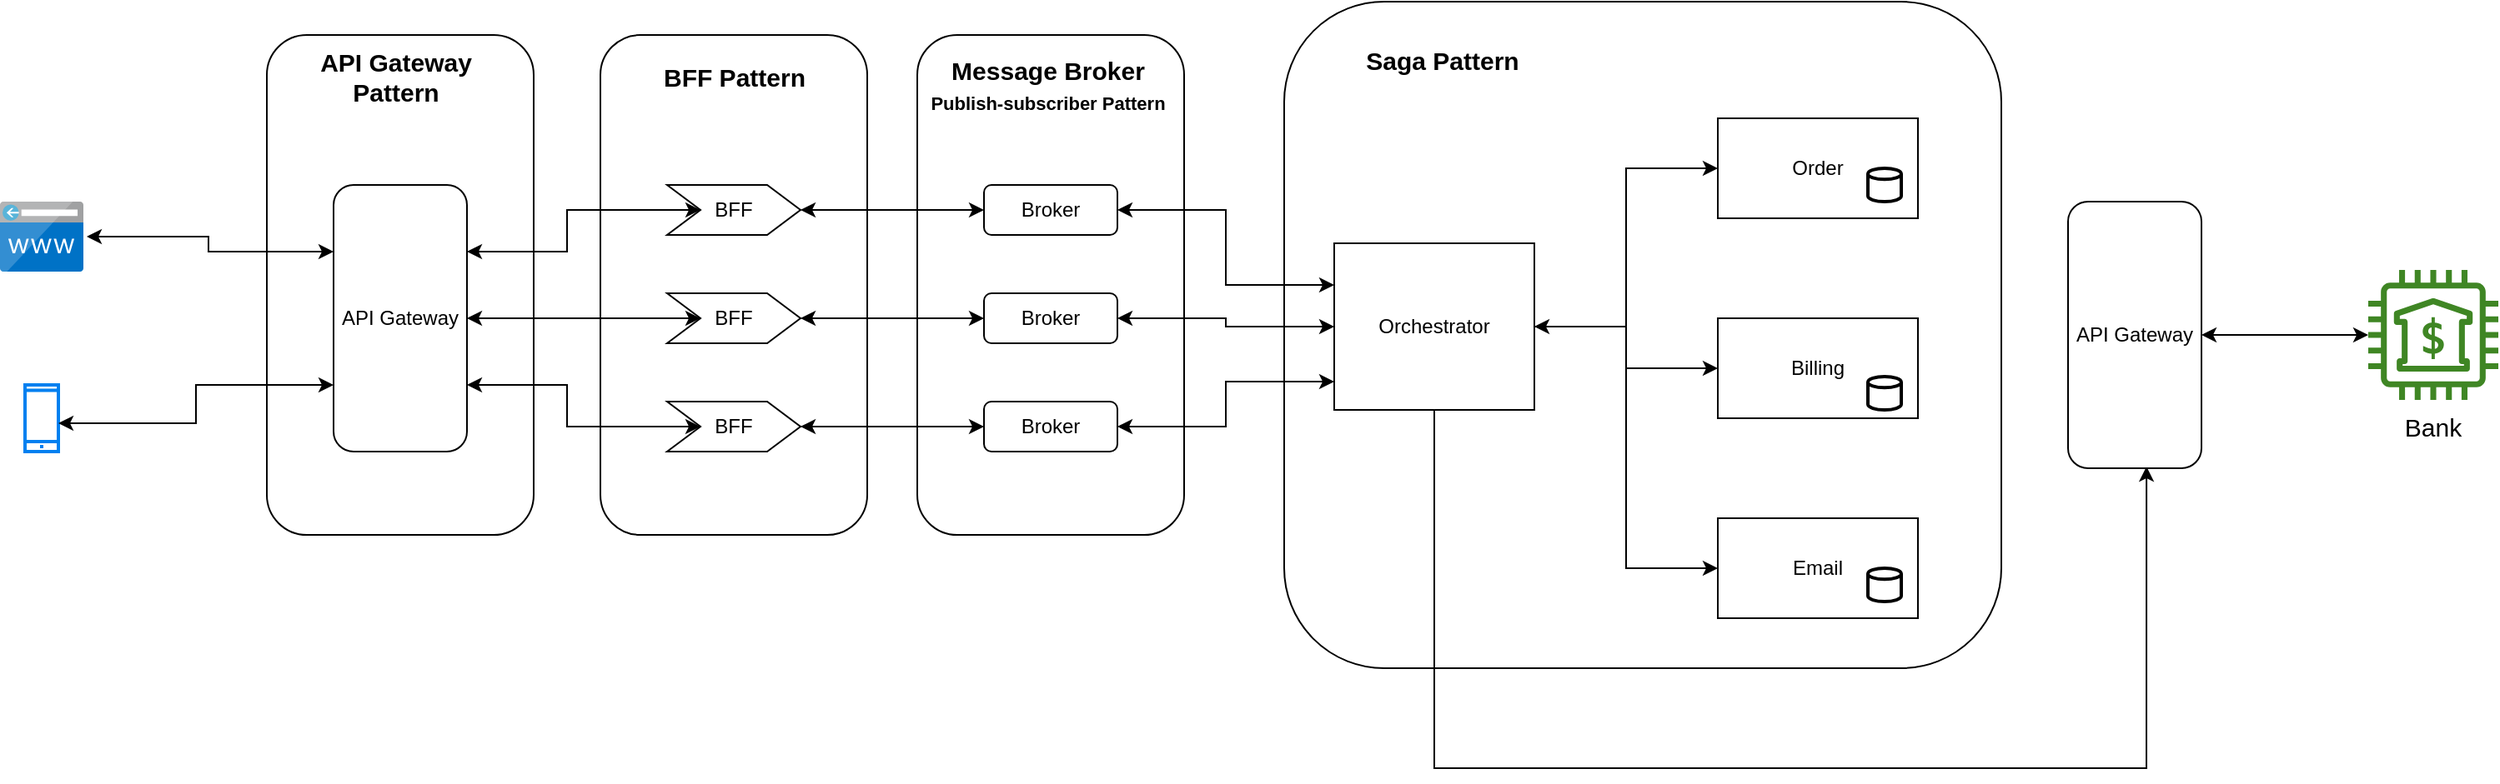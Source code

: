 <mxfile version="20.7.4" type="github">
  <diagram id="k_nAgRQBtg1MRaQyP6GL" name="Page-1">
    <mxGraphModel dx="2524" dy="1856" grid="1" gridSize="10" guides="1" tooltips="1" connect="1" arrows="1" fold="1" page="1" pageScale="1" pageWidth="850" pageHeight="1100" math="0" shadow="0">
      <root>
        <mxCell id="0" />
        <mxCell id="1" parent="0" />
        <mxCell id="WNrK1F0Bi6_NMc1Tgqoj-50" value="" style="rounded=1;whiteSpace=wrap;html=1;fontSize=15;" parent="1" vertex="1">
          <mxGeometry x="80" y="-10" width="160" height="300" as="geometry" />
        </mxCell>
        <mxCell id="WNrK1F0Bi6_NMc1Tgqoj-48" value="" style="rounded=1;whiteSpace=wrap;html=1;fontSize=15;" parent="1" vertex="1">
          <mxGeometry x="280" y="-10" width="160" height="300" as="geometry" />
        </mxCell>
        <mxCell id="WNrK1F0Bi6_NMc1Tgqoj-46" value="" style="rounded=1;whiteSpace=wrap;html=1;fontSize=15;" parent="1" vertex="1">
          <mxGeometry x="470" y="-10" width="160" height="300" as="geometry" />
        </mxCell>
        <mxCell id="WNrK1F0Bi6_NMc1Tgqoj-34" value="" style="rounded=1;whiteSpace=wrap;html=1;" parent="1" vertex="1">
          <mxGeometry x="690" y="-30" width="430" height="400" as="geometry" />
        </mxCell>
        <mxCell id="WNrK1F0Bi6_NMc1Tgqoj-1" value="" style="sketch=0;aspect=fixed;html=1;points=[];align=center;image;fontSize=12;image=img/lib/mscae/CustomDomain.svg;" parent="1" vertex="1">
          <mxGeometry x="-80" y="90" width="50" height="42" as="geometry" />
        </mxCell>
        <mxCell id="WNrK1F0Bi6_NMc1Tgqoj-2" value="" style="html=1;verticalLabelPosition=bottom;align=center;labelBackgroundColor=#ffffff;verticalAlign=top;strokeWidth=2;strokeColor=#0080F0;shadow=0;dashed=0;shape=mxgraph.ios7.icons.smartphone;" parent="1" vertex="1">
          <mxGeometry x="-65" y="200" width="20" height="40" as="geometry" />
        </mxCell>
        <mxCell id="WNrK1F0Bi6_NMc1Tgqoj-52" style="edgeStyle=orthogonalEdgeStyle;rounded=0;orthogonalLoop=1;jettySize=auto;html=1;exitX=0;exitY=0.25;exitDx=0;exitDy=0;entryX=1.04;entryY=0.5;entryDx=0;entryDy=0;entryPerimeter=0;fontSize=15;startArrow=classic;startFill=1;" parent="1" source="WNrK1F0Bi6_NMc1Tgqoj-3" target="WNrK1F0Bi6_NMc1Tgqoj-1" edge="1">
          <mxGeometry relative="1" as="geometry" />
        </mxCell>
        <mxCell id="WNrK1F0Bi6_NMc1Tgqoj-53" style="edgeStyle=orthogonalEdgeStyle;rounded=0;orthogonalLoop=1;jettySize=auto;html=1;exitX=0;exitY=0.75;exitDx=0;exitDy=0;entryX=1;entryY=0.575;entryDx=0;entryDy=0;entryPerimeter=0;fontSize=15;startArrow=classic;startFill=1;" parent="1" source="WNrK1F0Bi6_NMc1Tgqoj-3" target="WNrK1F0Bi6_NMc1Tgqoj-2" edge="1">
          <mxGeometry relative="1" as="geometry" />
        </mxCell>
        <mxCell id="WNrK1F0Bi6_NMc1Tgqoj-54" style="edgeStyle=orthogonalEdgeStyle;rounded=0;orthogonalLoop=1;jettySize=auto;html=1;exitX=1;exitY=0.25;exitDx=0;exitDy=0;entryX=0;entryY=0.5;entryDx=0;entryDy=0;fontSize=15;startArrow=classic;startFill=1;" parent="1" source="WNrK1F0Bi6_NMc1Tgqoj-3" target="WNrK1F0Bi6_NMc1Tgqoj-21" edge="1">
          <mxGeometry relative="1" as="geometry" />
        </mxCell>
        <mxCell id="WNrK1F0Bi6_NMc1Tgqoj-55" style="edgeStyle=orthogonalEdgeStyle;rounded=0;orthogonalLoop=1;jettySize=auto;html=1;exitX=1;exitY=0.5;exitDx=0;exitDy=0;entryX=0;entryY=0.5;entryDx=0;entryDy=0;fontSize=15;startArrow=classic;startFill=1;" parent="1" source="WNrK1F0Bi6_NMc1Tgqoj-3" target="WNrK1F0Bi6_NMc1Tgqoj-22" edge="1">
          <mxGeometry relative="1" as="geometry" />
        </mxCell>
        <mxCell id="WNrK1F0Bi6_NMc1Tgqoj-56" style="edgeStyle=orthogonalEdgeStyle;rounded=0;orthogonalLoop=1;jettySize=auto;html=1;exitX=1;exitY=0.75;exitDx=0;exitDy=0;entryX=0;entryY=0.5;entryDx=0;entryDy=0;fontSize=15;startArrow=classic;startFill=1;" parent="1" source="WNrK1F0Bi6_NMc1Tgqoj-3" target="WNrK1F0Bi6_NMc1Tgqoj-23" edge="1">
          <mxGeometry relative="1" as="geometry" />
        </mxCell>
        <mxCell id="WNrK1F0Bi6_NMc1Tgqoj-3" value="API Gateway" style="rounded=1;whiteSpace=wrap;html=1;" parent="1" vertex="1">
          <mxGeometry x="120" y="80" width="80" height="160" as="geometry" />
        </mxCell>
        <mxCell id="WNrK1F0Bi6_NMc1Tgqoj-57" style="edgeStyle=orthogonalEdgeStyle;rounded=0;orthogonalLoop=1;jettySize=auto;html=1;exitX=1;exitY=0.5;exitDx=0;exitDy=0;entryX=0;entryY=0.5;entryDx=0;entryDy=0;fontSize=15;startArrow=classic;startFill=1;" parent="1" source="WNrK1F0Bi6_NMc1Tgqoj-21" target="WNrK1F0Bi6_NMc1Tgqoj-24" edge="1">
          <mxGeometry relative="1" as="geometry" />
        </mxCell>
        <mxCell id="WNrK1F0Bi6_NMc1Tgqoj-21" value="BFF" style="shape=step;perimeter=stepPerimeter;whiteSpace=wrap;html=1;fixedSize=1;" parent="1" vertex="1">
          <mxGeometry x="320" y="80" width="80" height="30" as="geometry" />
        </mxCell>
        <mxCell id="WNrK1F0Bi6_NMc1Tgqoj-58" style="edgeStyle=orthogonalEdgeStyle;rounded=0;orthogonalLoop=1;jettySize=auto;html=1;exitX=1;exitY=0.5;exitDx=0;exitDy=0;entryX=0;entryY=0.5;entryDx=0;entryDy=0;fontSize=15;startArrow=classic;startFill=1;" parent="1" source="WNrK1F0Bi6_NMc1Tgqoj-22" target="WNrK1F0Bi6_NMc1Tgqoj-25" edge="1">
          <mxGeometry relative="1" as="geometry" />
        </mxCell>
        <mxCell id="WNrK1F0Bi6_NMc1Tgqoj-22" value="BFF" style="shape=step;perimeter=stepPerimeter;whiteSpace=wrap;html=1;fixedSize=1;" parent="1" vertex="1">
          <mxGeometry x="320" y="145" width="80" height="30" as="geometry" />
        </mxCell>
        <mxCell id="WNrK1F0Bi6_NMc1Tgqoj-59" style="edgeStyle=orthogonalEdgeStyle;rounded=0;orthogonalLoop=1;jettySize=auto;html=1;exitX=1;exitY=0.5;exitDx=0;exitDy=0;fontSize=15;startArrow=classic;startFill=1;" parent="1" source="WNrK1F0Bi6_NMc1Tgqoj-23" target="WNrK1F0Bi6_NMc1Tgqoj-26" edge="1">
          <mxGeometry relative="1" as="geometry" />
        </mxCell>
        <mxCell id="WNrK1F0Bi6_NMc1Tgqoj-23" value="BFF" style="shape=step;perimeter=stepPerimeter;whiteSpace=wrap;html=1;fixedSize=1;" parent="1" vertex="1">
          <mxGeometry x="320" y="210" width="80" height="30" as="geometry" />
        </mxCell>
        <mxCell id="WNrK1F0Bi6_NMc1Tgqoj-60" style="edgeStyle=orthogonalEdgeStyle;rounded=0;orthogonalLoop=1;jettySize=auto;html=1;exitX=1;exitY=0.5;exitDx=0;exitDy=0;entryX=0;entryY=0.25;entryDx=0;entryDy=0;fontSize=15;startArrow=classic;startFill=1;" parent="1" source="WNrK1F0Bi6_NMc1Tgqoj-24" target="WNrK1F0Bi6_NMc1Tgqoj-27" edge="1">
          <mxGeometry relative="1" as="geometry" />
        </mxCell>
        <mxCell id="WNrK1F0Bi6_NMc1Tgqoj-24" value="Broker" style="rounded=1;whiteSpace=wrap;html=1;" parent="1" vertex="1">
          <mxGeometry x="510" y="80" width="80" height="30" as="geometry" />
        </mxCell>
        <mxCell id="WNrK1F0Bi6_NMc1Tgqoj-61" style="edgeStyle=orthogonalEdgeStyle;rounded=0;orthogonalLoop=1;jettySize=auto;html=1;exitX=1;exitY=0.5;exitDx=0;exitDy=0;entryX=0;entryY=0.5;entryDx=0;entryDy=0;fontSize=15;startArrow=classic;startFill=1;" parent="1" source="WNrK1F0Bi6_NMc1Tgqoj-25" target="WNrK1F0Bi6_NMc1Tgqoj-27" edge="1">
          <mxGeometry relative="1" as="geometry" />
        </mxCell>
        <mxCell id="WNrK1F0Bi6_NMc1Tgqoj-25" value="Broker" style="rounded=1;whiteSpace=wrap;html=1;" parent="1" vertex="1">
          <mxGeometry x="510" y="145" width="80" height="30" as="geometry" />
        </mxCell>
        <mxCell id="WNrK1F0Bi6_NMc1Tgqoj-62" style="edgeStyle=orthogonalEdgeStyle;rounded=0;orthogonalLoop=1;jettySize=auto;html=1;exitX=1;exitY=0.5;exitDx=0;exitDy=0;entryX=0;entryY=0.83;entryDx=0;entryDy=0;entryPerimeter=0;fontSize=15;startArrow=classic;startFill=1;" parent="1" source="WNrK1F0Bi6_NMc1Tgqoj-26" target="WNrK1F0Bi6_NMc1Tgqoj-27" edge="1">
          <mxGeometry relative="1" as="geometry" />
        </mxCell>
        <mxCell id="WNrK1F0Bi6_NMc1Tgqoj-26" value="Broker" style="rounded=1;whiteSpace=wrap;html=1;" parent="1" vertex="1">
          <mxGeometry x="510" y="210" width="80" height="30" as="geometry" />
        </mxCell>
        <mxCell id="WNrK1F0Bi6_NMc1Tgqoj-36" style="edgeStyle=orthogonalEdgeStyle;rounded=0;orthogonalLoop=1;jettySize=auto;html=1;exitX=1;exitY=0.5;exitDx=0;exitDy=0;entryX=0;entryY=0.5;entryDx=0;entryDy=0;fontSize=15;" parent="1" source="WNrK1F0Bi6_NMc1Tgqoj-27" target="WNrK1F0Bi6_NMc1Tgqoj-28" edge="1">
          <mxGeometry relative="1" as="geometry" />
        </mxCell>
        <mxCell id="WNrK1F0Bi6_NMc1Tgqoj-37" style="edgeStyle=orthogonalEdgeStyle;rounded=0;orthogonalLoop=1;jettySize=auto;html=1;exitX=1;exitY=0.5;exitDx=0;exitDy=0;entryX=0;entryY=0.5;entryDx=0;entryDy=0;fontSize=15;" parent="1" source="WNrK1F0Bi6_NMc1Tgqoj-27" target="WNrK1F0Bi6_NMc1Tgqoj-29" edge="1">
          <mxGeometry relative="1" as="geometry" />
        </mxCell>
        <mxCell id="WNrK1F0Bi6_NMc1Tgqoj-38" style="edgeStyle=orthogonalEdgeStyle;rounded=0;orthogonalLoop=1;jettySize=auto;html=1;exitX=1;exitY=0.5;exitDx=0;exitDy=0;entryX=0;entryY=0.5;entryDx=0;entryDy=0;fontSize=15;startArrow=classic;startFill=1;" parent="1" source="WNrK1F0Bi6_NMc1Tgqoj-27" target="WNrK1F0Bi6_NMc1Tgqoj-30" edge="1">
          <mxGeometry relative="1" as="geometry" />
        </mxCell>
        <mxCell id="WNrK1F0Bi6_NMc1Tgqoj-45" style="edgeStyle=orthogonalEdgeStyle;rounded=0;orthogonalLoop=1;jettySize=auto;html=1;exitX=0.5;exitY=1;exitDx=0;exitDy=0;entryX=0.588;entryY=0.994;entryDx=0;entryDy=0;entryPerimeter=0;fontSize=15;" parent="1" source="WNrK1F0Bi6_NMc1Tgqoj-27" target="WNrK1F0Bi6_NMc1Tgqoj-31" edge="1">
          <mxGeometry relative="1" as="geometry">
            <Array as="points">
              <mxPoint x="780" y="430" />
              <mxPoint x="1207" y="430" />
            </Array>
          </mxGeometry>
        </mxCell>
        <mxCell id="WNrK1F0Bi6_NMc1Tgqoj-27" value="Orchestrator" style="rounded=0;whiteSpace=wrap;html=1;" parent="1" vertex="1">
          <mxGeometry x="720" y="115" width="120" height="100" as="geometry" />
        </mxCell>
        <mxCell id="WNrK1F0Bi6_NMc1Tgqoj-28" value="Order" style="rounded=0;whiteSpace=wrap;html=1;" parent="1" vertex="1">
          <mxGeometry x="950" y="40" width="120" height="60" as="geometry" />
        </mxCell>
        <mxCell id="WNrK1F0Bi6_NMc1Tgqoj-29" value="Billing" style="rounded=0;whiteSpace=wrap;html=1;" parent="1" vertex="1">
          <mxGeometry x="950" y="160" width="120" height="60" as="geometry" />
        </mxCell>
        <mxCell id="WNrK1F0Bi6_NMc1Tgqoj-30" value="Email" style="rounded=0;whiteSpace=wrap;html=1;" parent="1" vertex="1">
          <mxGeometry x="950" y="280" width="120" height="60" as="geometry" />
        </mxCell>
        <mxCell id="WNrK1F0Bi6_NMc1Tgqoj-65" style="edgeStyle=orthogonalEdgeStyle;rounded=0;orthogonalLoop=1;jettySize=auto;html=1;exitX=1;exitY=0.5;exitDx=0;exitDy=0;fontSize=15;startArrow=classic;startFill=1;" parent="1" source="WNrK1F0Bi6_NMc1Tgqoj-31" target="WNrK1F0Bi6_NMc1Tgqoj-32" edge="1">
          <mxGeometry relative="1" as="geometry" />
        </mxCell>
        <mxCell id="WNrK1F0Bi6_NMc1Tgqoj-31" value="API Gateway" style="rounded=1;whiteSpace=wrap;html=1;" parent="1" vertex="1">
          <mxGeometry x="1160" y="90" width="80" height="160" as="geometry" />
        </mxCell>
        <mxCell id="WNrK1F0Bi6_NMc1Tgqoj-32" value="" style="sketch=0;outlineConnect=0;fontColor=#232F3E;gradientColor=none;fillColor=#3F8624;strokeColor=none;dashed=0;verticalLabelPosition=bottom;verticalAlign=top;align=center;html=1;fontSize=12;fontStyle=0;aspect=fixed;pointerEvents=1;shape=mxgraph.aws4.bank;" parent="1" vertex="1">
          <mxGeometry x="1340" y="131" width="78" height="78" as="geometry" />
        </mxCell>
        <mxCell id="WNrK1F0Bi6_NMc1Tgqoj-35" value="Saga Pattern" style="text;html=1;strokeColor=none;fillColor=none;align=center;verticalAlign=middle;whiteSpace=wrap;rounded=0;fontSize=15;fontStyle=1" parent="1" vertex="1">
          <mxGeometry x="730" y="-10" width="110" height="30" as="geometry" />
        </mxCell>
        <mxCell id="WNrK1F0Bi6_NMc1Tgqoj-42" value="" style="strokeWidth=2;html=1;shape=mxgraph.flowchart.database;whiteSpace=wrap;fontSize=15;" parent="1" vertex="1">
          <mxGeometry x="1040" y="70" width="20" height="20" as="geometry" />
        </mxCell>
        <mxCell id="WNrK1F0Bi6_NMc1Tgqoj-43" value="" style="strokeWidth=2;html=1;shape=mxgraph.flowchart.database;whiteSpace=wrap;fontSize=15;" parent="1" vertex="1">
          <mxGeometry x="1040" y="195" width="20" height="20" as="geometry" />
        </mxCell>
        <mxCell id="WNrK1F0Bi6_NMc1Tgqoj-44" value="" style="strokeWidth=2;html=1;shape=mxgraph.flowchart.database;whiteSpace=wrap;fontSize=15;" parent="1" vertex="1">
          <mxGeometry x="1040" y="310" width="20" height="20" as="geometry" />
        </mxCell>
        <mxCell id="WNrK1F0Bi6_NMc1Tgqoj-47" value="Message Broker&lt;br&gt;&lt;font style=&quot;font-size: 11px;&quot;&gt;Publish-subscriber Pattern&lt;/font&gt;" style="text;html=1;strokeColor=none;fillColor=none;align=center;verticalAlign=middle;whiteSpace=wrap;rounded=0;fontSize=15;fontStyle=1" parent="1" vertex="1">
          <mxGeometry x="442" width="212.5" height="40" as="geometry" />
        </mxCell>
        <mxCell id="WNrK1F0Bi6_NMc1Tgqoj-49" value="BFF Pattern" style="text;html=1;strokeColor=none;fillColor=none;align=center;verticalAlign=middle;whiteSpace=wrap;rounded=0;fontSize=15;fontStyle=1" parent="1" vertex="1">
          <mxGeometry x="297.5" width="125" height="30" as="geometry" />
        </mxCell>
        <mxCell id="WNrK1F0Bi6_NMc1Tgqoj-51" value="API Gateway&lt;br&gt;Pattern" style="text;html=1;strokeColor=none;fillColor=none;align=center;verticalAlign=middle;whiteSpace=wrap;rounded=0;fontSize=15;fontStyle=1" parent="1" vertex="1">
          <mxGeometry x="94.5" width="125" height="30" as="geometry" />
        </mxCell>
        <mxCell id="WNrK1F0Bi6_NMc1Tgqoj-66" value="Bank" style="text;html=1;strokeColor=none;fillColor=none;align=center;verticalAlign=middle;whiteSpace=wrap;rounded=0;fontSize=15;" parent="1" vertex="1">
          <mxGeometry x="1349" y="210" width="60" height="30" as="geometry" />
        </mxCell>
      </root>
    </mxGraphModel>
  </diagram>
</mxfile>
